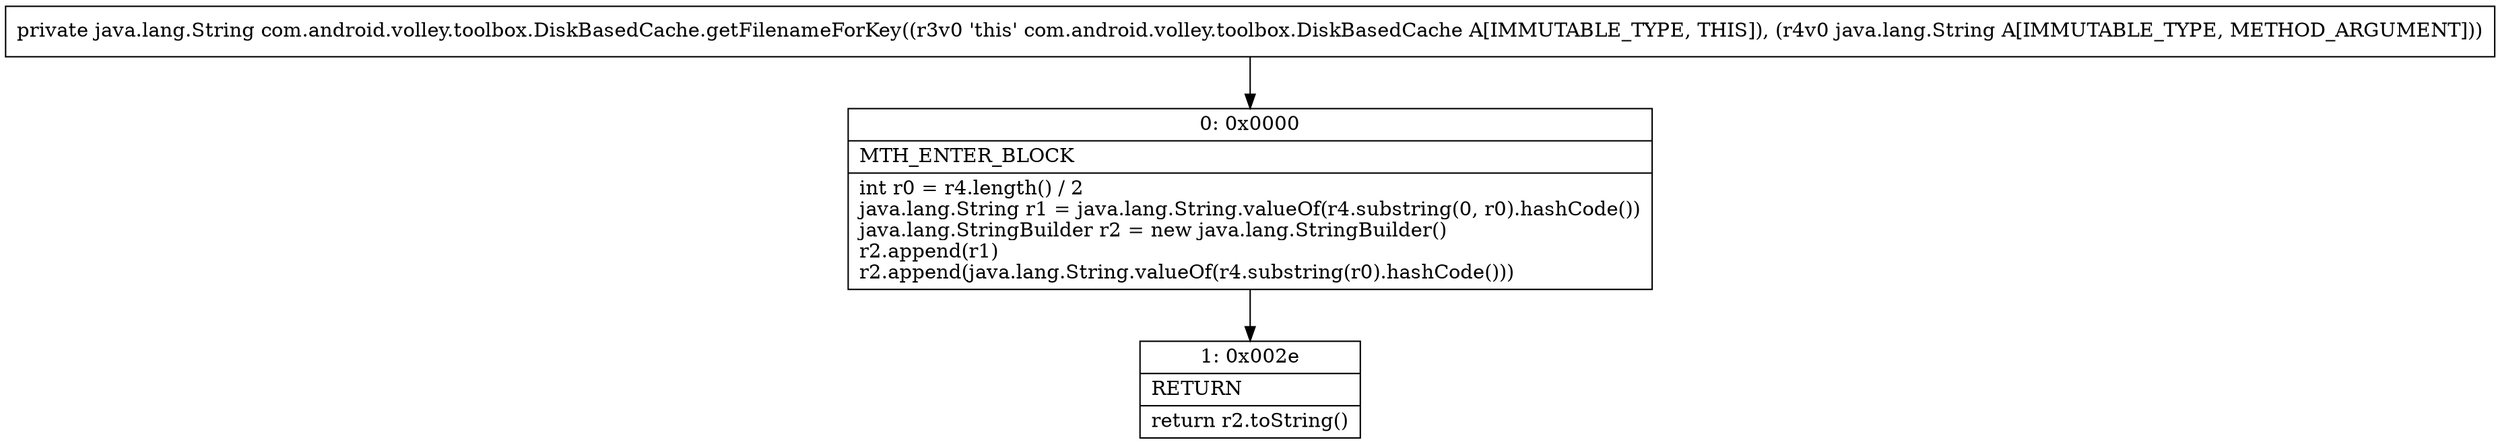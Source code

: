 digraph "CFG forcom.android.volley.toolbox.DiskBasedCache.getFilenameForKey(Ljava\/lang\/String;)Ljava\/lang\/String;" {
Node_0 [shape=record,label="{0\:\ 0x0000|MTH_ENTER_BLOCK\l|int r0 = r4.length() \/ 2\ljava.lang.String r1 = java.lang.String.valueOf(r4.substring(0, r0).hashCode())\ljava.lang.StringBuilder r2 = new java.lang.StringBuilder()\lr2.append(r1)\lr2.append(java.lang.String.valueOf(r4.substring(r0).hashCode()))\l}"];
Node_1 [shape=record,label="{1\:\ 0x002e|RETURN\l|return r2.toString()\l}"];
MethodNode[shape=record,label="{private java.lang.String com.android.volley.toolbox.DiskBasedCache.getFilenameForKey((r3v0 'this' com.android.volley.toolbox.DiskBasedCache A[IMMUTABLE_TYPE, THIS]), (r4v0 java.lang.String A[IMMUTABLE_TYPE, METHOD_ARGUMENT])) }"];
MethodNode -> Node_0;
Node_0 -> Node_1;
}

